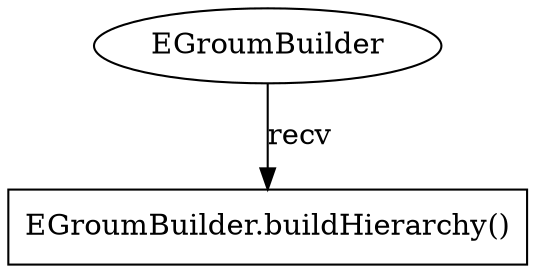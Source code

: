 digraph "11872" {
1 [label="EGroumBuilder.buildHierarchy()" shape=box]
2 [label="EGroumBuilder" shape=ellipse]
2 -> 1 [label="recv"];
}
